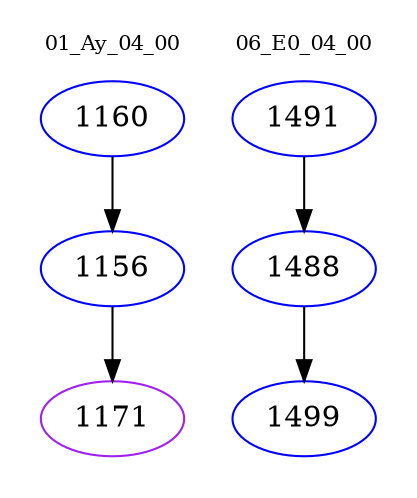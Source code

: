 digraph{
subgraph cluster_0 {
color = white
label = "01_Ay_04_00";
fontsize=10;
T0_1160 [label="1160", color="blue"]
T0_1160 -> T0_1156 [color="black"]
T0_1156 [label="1156", color="blue"]
T0_1156 -> T0_1171 [color="black"]
T0_1171 [label="1171", color="purple"]
}
subgraph cluster_1 {
color = white
label = "06_E0_04_00";
fontsize=10;
T1_1491 [label="1491", color="blue"]
T1_1491 -> T1_1488 [color="black"]
T1_1488 [label="1488", color="blue"]
T1_1488 -> T1_1499 [color="black"]
T1_1499 [label="1499", color="blue"]
}
}
